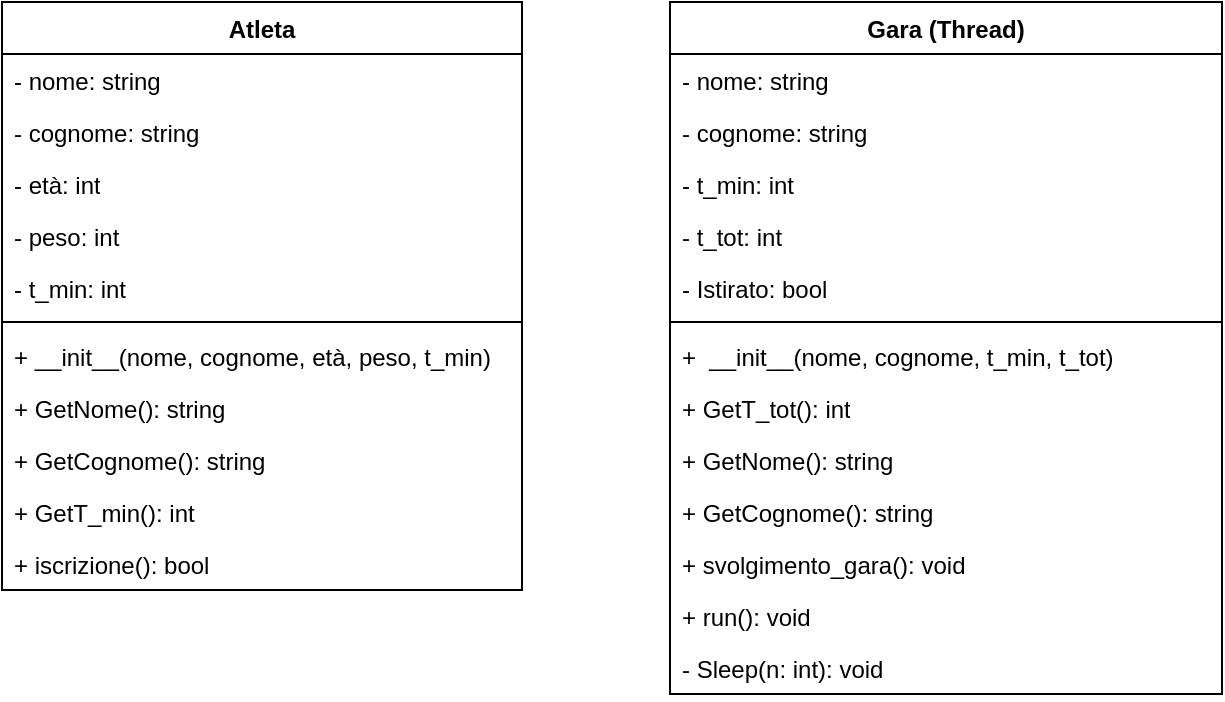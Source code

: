 <mxfile version="22.1.5" type="google">
  <diagram name="Pagina-1" id="2GEOO4kI5Y_BIrsf5pEo">
    <mxGraphModel grid="1" page="1" gridSize="10" guides="1" tooltips="1" connect="1" arrows="1" fold="1" pageScale="1" pageWidth="827" pageHeight="1169" math="0" shadow="0">
      <root>
        <mxCell id="0" />
        <mxCell id="1" parent="0" />
        <mxCell id="4CucYcLi7qgc71mj-M3i-10" value="Atleta" style="swimlane;fontStyle=1;align=center;verticalAlign=top;childLayout=stackLayout;horizontal=1;startSize=26;horizontalStack=0;resizeParent=1;resizeParentMax=0;resizeLast=0;collapsible=1;marginBottom=0;whiteSpace=wrap;html=1;" vertex="1" parent="1">
          <mxGeometry x="80" y="130" width="260" height="294" as="geometry" />
        </mxCell>
        <mxCell id="4CucYcLi7qgc71mj-M3i-17" value="- nome: string" style="text;strokeColor=none;fillColor=none;align=left;verticalAlign=top;spacingLeft=4;spacingRight=4;overflow=hidden;rotatable=0;points=[[0,0.5],[1,0.5]];portConstraint=eastwest;whiteSpace=wrap;html=1;" vertex="1" parent="4CucYcLi7qgc71mj-M3i-10">
          <mxGeometry y="26" width="260" height="26" as="geometry" />
        </mxCell>
        <mxCell id="4CucYcLi7qgc71mj-M3i-18" value="- cognome: string" style="text;strokeColor=none;fillColor=none;align=left;verticalAlign=top;spacingLeft=4;spacingRight=4;overflow=hidden;rotatable=0;points=[[0,0.5],[1,0.5]];portConstraint=eastwest;whiteSpace=wrap;html=1;" vertex="1" parent="4CucYcLi7qgc71mj-M3i-10">
          <mxGeometry y="52" width="260" height="26" as="geometry" />
        </mxCell>
        <mxCell id="4CucYcLi7qgc71mj-M3i-19" value="- età: int" style="text;strokeColor=none;fillColor=none;align=left;verticalAlign=top;spacingLeft=4;spacingRight=4;overflow=hidden;rotatable=0;points=[[0,0.5],[1,0.5]];portConstraint=eastwest;whiteSpace=wrap;html=1;" vertex="1" parent="4CucYcLi7qgc71mj-M3i-10">
          <mxGeometry y="78" width="260" height="26" as="geometry" />
        </mxCell>
        <mxCell id="4CucYcLi7qgc71mj-M3i-20" value="- peso: int" style="text;strokeColor=none;fillColor=none;align=left;verticalAlign=top;spacingLeft=4;spacingRight=4;overflow=hidden;rotatable=0;points=[[0,0.5],[1,0.5]];portConstraint=eastwest;whiteSpace=wrap;html=1;" vertex="1" parent="4CucYcLi7qgc71mj-M3i-10">
          <mxGeometry y="104" width="260" height="26" as="geometry" />
        </mxCell>
        <mxCell id="4CucYcLi7qgc71mj-M3i-11" value="- t_min: int" style="text;strokeColor=none;fillColor=none;align=left;verticalAlign=top;spacingLeft=4;spacingRight=4;overflow=hidden;rotatable=0;points=[[0,0.5],[1,0.5]];portConstraint=eastwest;whiteSpace=wrap;html=1;" vertex="1" parent="4CucYcLi7qgc71mj-M3i-10">
          <mxGeometry y="130" width="260" height="26" as="geometry" />
        </mxCell>
        <mxCell id="4CucYcLi7qgc71mj-M3i-12" value="" style="line;strokeWidth=1;fillColor=none;align=left;verticalAlign=middle;spacingTop=-1;spacingLeft=3;spacingRight=3;rotatable=0;labelPosition=right;points=[];portConstraint=eastwest;strokeColor=inherit;" vertex="1" parent="4CucYcLi7qgc71mj-M3i-10">
          <mxGeometry y="156" width="260" height="8" as="geometry" />
        </mxCell>
        <mxCell id="nOn0qd3jOutAWCC7OBNA-1" value="+ __init__(nome, cognome, età, peso, t_min)&amp;nbsp;" style="text;strokeColor=none;fillColor=none;align=left;verticalAlign=top;spacingLeft=4;spacingRight=4;overflow=hidden;rotatable=0;points=[[0,0.5],[1,0.5]];portConstraint=eastwest;whiteSpace=wrap;html=1;" vertex="1" parent="4CucYcLi7qgc71mj-M3i-10">
          <mxGeometry y="164" width="260" height="26" as="geometry" />
        </mxCell>
        <mxCell id="4CucYcLi7qgc71mj-M3i-16" value="+ GetNome(): string" style="text;strokeColor=none;fillColor=none;align=left;verticalAlign=top;spacingLeft=4;spacingRight=4;overflow=hidden;rotatable=0;points=[[0,0.5],[1,0.5]];portConstraint=eastwest;whiteSpace=wrap;html=1;" vertex="1" parent="4CucYcLi7qgc71mj-M3i-10">
          <mxGeometry y="190" width="260" height="26" as="geometry" />
        </mxCell>
        <mxCell id="4CucYcLi7qgc71mj-M3i-21" value="+ GetCognome(): string" style="text;strokeColor=none;fillColor=none;align=left;verticalAlign=top;spacingLeft=4;spacingRight=4;overflow=hidden;rotatable=0;points=[[0,0.5],[1,0.5]];portConstraint=eastwest;whiteSpace=wrap;html=1;" vertex="1" parent="4CucYcLi7qgc71mj-M3i-10">
          <mxGeometry y="216" width="260" height="26" as="geometry" />
        </mxCell>
        <mxCell id="4CucYcLi7qgc71mj-M3i-22" value="+ GetT_min(): int&amp;nbsp;" style="text;strokeColor=none;fillColor=none;align=left;verticalAlign=top;spacingLeft=4;spacingRight=4;overflow=hidden;rotatable=0;points=[[0,0.5],[1,0.5]];portConstraint=eastwest;whiteSpace=wrap;html=1;" vertex="1" parent="4CucYcLi7qgc71mj-M3i-10">
          <mxGeometry y="242" width="260" height="26" as="geometry" />
        </mxCell>
        <mxCell id="4CucYcLi7qgc71mj-M3i-13" value="+ iscrizione(): bool" style="text;strokeColor=none;fillColor=none;align=left;verticalAlign=top;spacingLeft=4;spacingRight=4;overflow=hidden;rotatable=0;points=[[0,0.5],[1,0.5]];portConstraint=eastwest;whiteSpace=wrap;html=1;" vertex="1" parent="4CucYcLi7qgc71mj-M3i-10">
          <mxGeometry y="268" width="260" height="26" as="geometry" />
        </mxCell>
        <mxCell id="4CucYcLi7qgc71mj-M3i-23" value="Gara (Thread)" style="swimlane;fontStyle=1;align=center;verticalAlign=top;childLayout=stackLayout;horizontal=1;startSize=26;horizontalStack=0;resizeParent=1;resizeParentMax=0;resizeLast=0;collapsible=1;marginBottom=0;whiteSpace=wrap;html=1;" vertex="1" parent="1">
          <mxGeometry x="414" y="130" width="276" height="346" as="geometry" />
        </mxCell>
        <mxCell id="4CucYcLi7qgc71mj-M3i-24" value="- nome: string" style="text;strokeColor=none;fillColor=none;align=left;verticalAlign=top;spacingLeft=4;spacingRight=4;overflow=hidden;rotatable=0;points=[[0,0.5],[1,0.5]];portConstraint=eastwest;whiteSpace=wrap;html=1;" vertex="1" parent="4CucYcLi7qgc71mj-M3i-23">
          <mxGeometry y="26" width="276" height="26" as="geometry" />
        </mxCell>
        <mxCell id="4CucYcLi7qgc71mj-M3i-27" value="- cognome: string" style="text;strokeColor=none;fillColor=none;align=left;verticalAlign=top;spacingLeft=4;spacingRight=4;overflow=hidden;rotatable=0;points=[[0,0.5],[1,0.5]];portConstraint=eastwest;whiteSpace=wrap;html=1;" vertex="1" parent="4CucYcLi7qgc71mj-M3i-23">
          <mxGeometry y="52" width="276" height="26" as="geometry" />
        </mxCell>
        <mxCell id="4CucYcLi7qgc71mj-M3i-25" value="- t_min: int" style="text;strokeColor=none;fillColor=none;align=left;verticalAlign=top;spacingLeft=4;spacingRight=4;overflow=hidden;rotatable=0;points=[[0,0.5],[1,0.5]];portConstraint=eastwest;whiteSpace=wrap;html=1;" vertex="1" parent="4CucYcLi7qgc71mj-M3i-23">
          <mxGeometry y="78" width="276" height="26" as="geometry" />
        </mxCell>
        <mxCell id="4CucYcLi7qgc71mj-M3i-26" value="- t_tot: int" style="text;strokeColor=none;fillColor=none;align=left;verticalAlign=top;spacingLeft=4;spacingRight=4;overflow=hidden;rotatable=0;points=[[0,0.5],[1,0.5]];portConstraint=eastwest;whiteSpace=wrap;html=1;" vertex="1" parent="4CucYcLi7qgc71mj-M3i-23">
          <mxGeometry y="104" width="276" height="26" as="geometry" />
        </mxCell>
        <mxCell id="4CucYcLi7qgc71mj-M3i-28" value="- Istirato: bool" style="text;strokeColor=none;fillColor=none;align=left;verticalAlign=top;spacingLeft=4;spacingRight=4;overflow=hidden;rotatable=0;points=[[0,0.5],[1,0.5]];portConstraint=eastwest;whiteSpace=wrap;html=1;" vertex="1" parent="4CucYcLi7qgc71mj-M3i-23">
          <mxGeometry y="130" width="276" height="26" as="geometry" />
        </mxCell>
        <mxCell id="4CucYcLi7qgc71mj-M3i-29" value="" style="line;strokeWidth=1;fillColor=none;align=left;verticalAlign=middle;spacingTop=-1;spacingLeft=3;spacingRight=3;rotatable=0;labelPosition=right;points=[];portConstraint=eastwest;strokeColor=inherit;" vertex="1" parent="4CucYcLi7qgc71mj-M3i-23">
          <mxGeometry y="156" width="276" height="8" as="geometry" />
        </mxCell>
        <mxCell id="4CucYcLi7qgc71mj-M3i-30" value="+&amp;nbsp; __init__(nome, cognome, t_min, t_tot)" style="text;strokeColor=none;fillColor=none;align=left;verticalAlign=top;spacingLeft=4;spacingRight=4;overflow=hidden;rotatable=0;points=[[0,0.5],[1,0.5]];portConstraint=eastwest;whiteSpace=wrap;html=1;" vertex="1" parent="4CucYcLi7qgc71mj-M3i-23">
          <mxGeometry y="164" width="276" height="26" as="geometry" />
        </mxCell>
        <mxCell id="nOn0qd3jOutAWCC7OBNA-5" value="+ GetT_tot(): int" style="text;strokeColor=none;fillColor=none;align=left;verticalAlign=top;spacingLeft=4;spacingRight=4;overflow=hidden;rotatable=0;points=[[0,0.5],[1,0.5]];portConstraint=eastwest;whiteSpace=wrap;html=1;" vertex="1" parent="4CucYcLi7qgc71mj-M3i-23">
          <mxGeometry y="190" width="276" height="26" as="geometry" />
        </mxCell>
        <mxCell id="4CucYcLi7qgc71mj-M3i-31" value="+ GetNome(): string" style="text;strokeColor=none;fillColor=none;align=left;verticalAlign=top;spacingLeft=4;spacingRight=4;overflow=hidden;rotatable=0;points=[[0,0.5],[1,0.5]];portConstraint=eastwest;whiteSpace=wrap;html=1;" vertex="1" parent="4CucYcLi7qgc71mj-M3i-23">
          <mxGeometry y="216" width="276" height="26" as="geometry" />
        </mxCell>
        <mxCell id="4CucYcLi7qgc71mj-M3i-32" value="+ GetCognome(): string&amp;nbsp;" style="text;strokeColor=none;fillColor=none;align=left;verticalAlign=top;spacingLeft=4;spacingRight=4;overflow=hidden;rotatable=0;points=[[0,0.5],[1,0.5]];portConstraint=eastwest;whiteSpace=wrap;html=1;" vertex="1" parent="4CucYcLi7qgc71mj-M3i-23">
          <mxGeometry y="242" width="276" height="26" as="geometry" />
        </mxCell>
        <mxCell id="4CucYcLi7qgc71mj-M3i-37" value="+ svolgimento_gara(): void" style="text;strokeColor=none;fillColor=none;align=left;verticalAlign=top;spacingLeft=4;spacingRight=4;overflow=hidden;rotatable=0;points=[[0,0.5],[1,0.5]];portConstraint=eastwest;whiteSpace=wrap;html=1;" vertex="1" parent="4CucYcLi7qgc71mj-M3i-23">
          <mxGeometry y="268" width="276" height="26" as="geometry" />
        </mxCell>
        <mxCell id="4CucYcLi7qgc71mj-M3i-38" value="+ run(): void" style="text;strokeColor=none;fillColor=none;align=left;verticalAlign=top;spacingLeft=4;spacingRight=4;overflow=hidden;rotatable=0;points=[[0,0.5],[1,0.5]];portConstraint=eastwest;whiteSpace=wrap;html=1;" vertex="1" parent="4CucYcLi7qgc71mj-M3i-23">
          <mxGeometry y="294" width="276" height="26" as="geometry" />
        </mxCell>
        <mxCell id="4CucYcLi7qgc71mj-M3i-33" value="- Sleep(n: int): void" style="text;strokeColor=none;fillColor=none;align=left;verticalAlign=top;spacingLeft=4;spacingRight=4;overflow=hidden;rotatable=0;points=[[0,0.5],[1,0.5]];portConstraint=eastwest;whiteSpace=wrap;html=1;" vertex="1" parent="4CucYcLi7qgc71mj-M3i-23">
          <mxGeometry y="320" width="276" height="26" as="geometry" />
        </mxCell>
      </root>
    </mxGraphModel>
  </diagram>
</mxfile>

